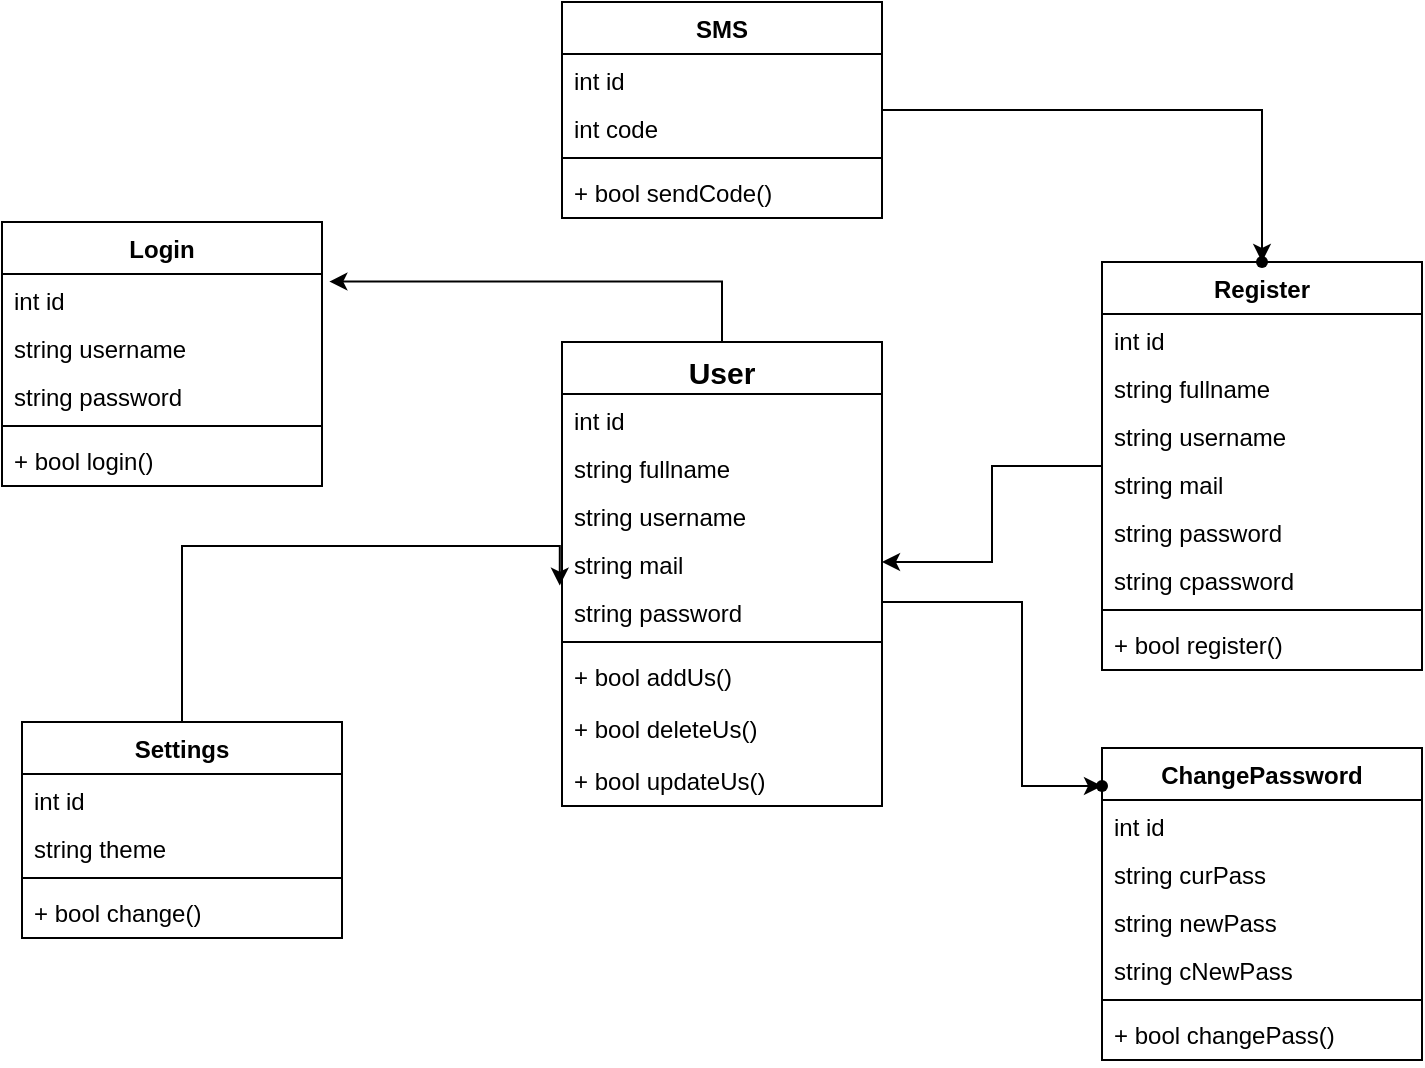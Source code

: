 <mxfile version="21.1.5" type="device">
  <diagram name="Sayfa -1" id="rF2oe_FiEieyp61tlmG1">
    <mxGraphModel dx="1235" dy="646" grid="1" gridSize="10" guides="1" tooltips="1" connect="1" arrows="1" fold="1" page="1" pageScale="1" pageWidth="827" pageHeight="1169" math="0" shadow="0">
      <root>
        <mxCell id="0" />
        <mxCell id="1" parent="0" />
        <mxCell id="bB4ITvg4hxlc1WvPtWNA-75" value="" style="edgeStyle=orthogonalEdgeStyle;rounded=0;orthogonalLoop=1;jettySize=auto;html=1;entryX=1.023;entryY=0.158;entryDx=0;entryDy=0;entryPerimeter=0;" edge="1" parent="1" source="bB4ITvg4hxlc1WvPtWNA-1" target="bB4ITvg4hxlc1WvPtWNA-37">
          <mxGeometry relative="1" as="geometry">
            <mxPoint x="240" y="296" as="targetPoint" />
          </mxGeometry>
        </mxCell>
        <mxCell id="bB4ITvg4hxlc1WvPtWNA-79" value="" style="edgeStyle=orthogonalEdgeStyle;rounded=0;orthogonalLoop=1;jettySize=auto;html=1;" edge="1" parent="1" source="bB4ITvg4hxlc1WvPtWNA-1" target="bB4ITvg4hxlc1WvPtWNA-78">
          <mxGeometry relative="1" as="geometry">
            <Array as="points">
              <mxPoint x="550" y="310" />
              <mxPoint x="550" y="402" />
            </Array>
          </mxGeometry>
        </mxCell>
        <mxCell id="bB4ITvg4hxlc1WvPtWNA-1" value="&lt;font style=&quot;font-size: 15px;&quot;&gt;User&lt;/font&gt;" style="swimlane;fontStyle=1;align=center;verticalAlign=top;childLayout=stackLayout;horizontal=1;startSize=26;horizontalStack=0;resizeParent=1;resizeParentMax=0;resizeLast=0;collapsible=1;marginBottom=0;whiteSpace=wrap;html=1;" vertex="1" parent="1">
          <mxGeometry x="320" y="180" width="160" height="232" as="geometry" />
        </mxCell>
        <mxCell id="bB4ITvg4hxlc1WvPtWNA-2" value="int id" style="text;strokeColor=none;fillColor=none;align=left;verticalAlign=top;spacingLeft=4;spacingRight=4;overflow=hidden;rotatable=0;points=[[0,0.5],[1,0.5]];portConstraint=eastwest;whiteSpace=wrap;html=1;" vertex="1" parent="bB4ITvg4hxlc1WvPtWNA-1">
          <mxGeometry y="26" width="160" height="24" as="geometry" />
        </mxCell>
        <mxCell id="bB4ITvg4hxlc1WvPtWNA-48" value="string fullname" style="text;strokeColor=none;fillColor=none;align=left;verticalAlign=top;spacingLeft=4;spacingRight=4;overflow=hidden;rotatable=0;points=[[0,0.5],[1,0.5]];portConstraint=eastwest;whiteSpace=wrap;html=1;" vertex="1" parent="bB4ITvg4hxlc1WvPtWNA-1">
          <mxGeometry y="50" width="160" height="24" as="geometry" />
        </mxCell>
        <mxCell id="bB4ITvg4hxlc1WvPtWNA-40" value="string username" style="text;strokeColor=none;fillColor=none;align=left;verticalAlign=top;spacingLeft=4;spacingRight=4;overflow=hidden;rotatable=0;points=[[0,0.5],[1,0.5]];portConstraint=eastwest;whiteSpace=wrap;html=1;" vertex="1" parent="bB4ITvg4hxlc1WvPtWNA-1">
          <mxGeometry y="74" width="160" height="24" as="geometry" />
        </mxCell>
        <mxCell id="bB4ITvg4hxlc1WvPtWNA-47" value="string mail&lt;br&gt;" style="text;strokeColor=none;fillColor=none;align=left;verticalAlign=top;spacingLeft=4;spacingRight=4;overflow=hidden;rotatable=0;points=[[0,0.5],[1,0.5]];portConstraint=eastwest;whiteSpace=wrap;html=1;" vertex="1" parent="bB4ITvg4hxlc1WvPtWNA-1">
          <mxGeometry y="98" width="160" height="24" as="geometry" />
        </mxCell>
        <mxCell id="bB4ITvg4hxlc1WvPtWNA-46" value="string password&lt;br&gt;" style="text;strokeColor=none;fillColor=none;align=left;verticalAlign=top;spacingLeft=4;spacingRight=4;overflow=hidden;rotatable=0;points=[[0,0.5],[1,0.5]];portConstraint=eastwest;whiteSpace=wrap;html=1;" vertex="1" parent="bB4ITvg4hxlc1WvPtWNA-1">
          <mxGeometry y="122" width="160" height="24" as="geometry" />
        </mxCell>
        <mxCell id="bB4ITvg4hxlc1WvPtWNA-3" value="" style="line;strokeWidth=1;fillColor=none;align=left;verticalAlign=middle;spacingTop=-1;spacingLeft=3;spacingRight=3;rotatable=0;labelPosition=right;points=[];portConstraint=eastwest;strokeColor=inherit;" vertex="1" parent="bB4ITvg4hxlc1WvPtWNA-1">
          <mxGeometry y="146" width="160" height="8" as="geometry" />
        </mxCell>
        <mxCell id="bB4ITvg4hxlc1WvPtWNA-81" value="+ bool addUs()" style="text;strokeColor=none;fillColor=none;align=left;verticalAlign=top;spacingLeft=4;spacingRight=4;overflow=hidden;rotatable=0;points=[[0,0.5],[1,0.5]];portConstraint=eastwest;whiteSpace=wrap;html=1;" vertex="1" parent="bB4ITvg4hxlc1WvPtWNA-1">
          <mxGeometry y="154" width="160" height="26" as="geometry" />
        </mxCell>
        <mxCell id="bB4ITvg4hxlc1WvPtWNA-53" value="+ bool deleteUs()" style="text;strokeColor=none;fillColor=none;align=left;verticalAlign=top;spacingLeft=4;spacingRight=4;overflow=hidden;rotatable=0;points=[[0,0.5],[1,0.5]];portConstraint=eastwest;whiteSpace=wrap;html=1;" vertex="1" parent="bB4ITvg4hxlc1WvPtWNA-1">
          <mxGeometry y="180" width="160" height="26" as="geometry" />
        </mxCell>
        <mxCell id="bB4ITvg4hxlc1WvPtWNA-51" value="+ bool updateUs()" style="text;strokeColor=none;fillColor=none;align=left;verticalAlign=top;spacingLeft=4;spacingRight=4;overflow=hidden;rotatable=0;points=[[0,0.5],[1,0.5]];portConstraint=eastwest;whiteSpace=wrap;html=1;" vertex="1" parent="bB4ITvg4hxlc1WvPtWNA-1">
          <mxGeometry y="206" width="160" height="26" as="geometry" />
        </mxCell>
        <mxCell id="bB4ITvg4hxlc1WvPtWNA-64" value="" style="edgeStyle=orthogonalEdgeStyle;rounded=0;orthogonalLoop=1;jettySize=auto;html=1;" edge="1" parent="1" source="bB4ITvg4hxlc1WvPtWNA-5" target="bB4ITvg4hxlc1WvPtWNA-47">
          <mxGeometry relative="1" as="geometry" />
        </mxCell>
        <mxCell id="bB4ITvg4hxlc1WvPtWNA-5" value="Register&lt;br&gt;" style="swimlane;fontStyle=1;align=center;verticalAlign=top;childLayout=stackLayout;horizontal=1;startSize=26;horizontalStack=0;resizeParent=1;resizeParentMax=0;resizeLast=0;collapsible=1;marginBottom=0;whiteSpace=wrap;html=1;" vertex="1" parent="1">
          <mxGeometry x="590" y="140" width="160" height="204" as="geometry" />
        </mxCell>
        <mxCell id="bB4ITvg4hxlc1WvPtWNA-17" value="int id" style="text;strokeColor=none;fillColor=none;align=left;verticalAlign=top;spacingLeft=4;spacingRight=4;overflow=hidden;rotatable=0;points=[[0,0.5],[1,0.5]];portConstraint=eastwest;whiteSpace=wrap;html=1;" vertex="1" parent="bB4ITvg4hxlc1WvPtWNA-5">
          <mxGeometry y="26" width="160" height="24" as="geometry" />
        </mxCell>
        <mxCell id="bB4ITvg4hxlc1WvPtWNA-45" value="string fullname" style="text;strokeColor=none;fillColor=none;align=left;verticalAlign=top;spacingLeft=4;spacingRight=4;overflow=hidden;rotatable=0;points=[[0,0.5],[1,0.5]];portConstraint=eastwest;whiteSpace=wrap;html=1;" vertex="1" parent="bB4ITvg4hxlc1WvPtWNA-5">
          <mxGeometry y="50" width="160" height="24" as="geometry" />
        </mxCell>
        <mxCell id="bB4ITvg4hxlc1WvPtWNA-41" value="string username" style="text;strokeColor=none;fillColor=none;align=left;verticalAlign=top;spacingLeft=4;spacingRight=4;overflow=hidden;rotatable=0;points=[[0,0.5],[1,0.5]];portConstraint=eastwest;whiteSpace=wrap;html=1;" vertex="1" parent="bB4ITvg4hxlc1WvPtWNA-5">
          <mxGeometry y="74" width="160" height="24" as="geometry" />
        </mxCell>
        <mxCell id="bB4ITvg4hxlc1WvPtWNA-43" value="string mail" style="text;strokeColor=none;fillColor=none;align=left;verticalAlign=top;spacingLeft=4;spacingRight=4;overflow=hidden;rotatable=0;points=[[0,0.5],[1,0.5]];portConstraint=eastwest;whiteSpace=wrap;html=1;" vertex="1" parent="bB4ITvg4hxlc1WvPtWNA-5">
          <mxGeometry y="98" width="160" height="24" as="geometry" />
        </mxCell>
        <mxCell id="bB4ITvg4hxlc1WvPtWNA-44" value="string password" style="text;strokeColor=none;fillColor=none;align=left;verticalAlign=top;spacingLeft=4;spacingRight=4;overflow=hidden;rotatable=0;points=[[0,0.5],[1,0.5]];portConstraint=eastwest;whiteSpace=wrap;html=1;" vertex="1" parent="bB4ITvg4hxlc1WvPtWNA-5">
          <mxGeometry y="122" width="160" height="24" as="geometry" />
        </mxCell>
        <mxCell id="bB4ITvg4hxlc1WvPtWNA-42" value="string cpassword" style="text;strokeColor=none;fillColor=none;align=left;verticalAlign=top;spacingLeft=4;spacingRight=4;overflow=hidden;rotatable=0;points=[[0,0.5],[1,0.5]];portConstraint=eastwest;whiteSpace=wrap;html=1;" vertex="1" parent="bB4ITvg4hxlc1WvPtWNA-5">
          <mxGeometry y="146" width="160" height="24" as="geometry" />
        </mxCell>
        <mxCell id="bB4ITvg4hxlc1WvPtWNA-7" value="" style="line;strokeWidth=1;fillColor=none;align=left;verticalAlign=middle;spacingTop=-1;spacingLeft=3;spacingRight=3;rotatable=0;labelPosition=right;points=[];portConstraint=eastwest;strokeColor=inherit;" vertex="1" parent="bB4ITvg4hxlc1WvPtWNA-5">
          <mxGeometry y="170" width="160" height="8" as="geometry" />
        </mxCell>
        <mxCell id="bB4ITvg4hxlc1WvPtWNA-8" value="+ bool register()" style="text;strokeColor=none;fillColor=none;align=left;verticalAlign=top;spacingLeft=4;spacingRight=4;overflow=hidden;rotatable=0;points=[[0,0.5],[1,0.5]];portConstraint=eastwest;whiteSpace=wrap;html=1;" vertex="1" parent="bB4ITvg4hxlc1WvPtWNA-5">
          <mxGeometry y="178" width="160" height="26" as="geometry" />
        </mxCell>
        <mxCell id="bB4ITvg4hxlc1WvPtWNA-13" value="ChangePassword&lt;br&gt;" style="swimlane;fontStyle=1;align=center;verticalAlign=top;childLayout=stackLayout;horizontal=1;startSize=26;horizontalStack=0;resizeParent=1;resizeParentMax=0;resizeLast=0;collapsible=1;marginBottom=0;whiteSpace=wrap;html=1;" vertex="1" parent="1">
          <mxGeometry x="590" y="383" width="160" height="156" as="geometry" />
        </mxCell>
        <mxCell id="bB4ITvg4hxlc1WvPtWNA-18" value="int id" style="text;strokeColor=none;fillColor=none;align=left;verticalAlign=top;spacingLeft=4;spacingRight=4;overflow=hidden;rotatable=0;points=[[0,0.5],[1,0.5]];portConstraint=eastwest;whiteSpace=wrap;html=1;" vertex="1" parent="bB4ITvg4hxlc1WvPtWNA-13">
          <mxGeometry y="26" width="160" height="24" as="geometry" />
        </mxCell>
        <mxCell id="bB4ITvg4hxlc1WvPtWNA-56" value="string curPass" style="text;strokeColor=none;fillColor=none;align=left;verticalAlign=top;spacingLeft=4;spacingRight=4;overflow=hidden;rotatable=0;points=[[0,0.5],[1,0.5]];portConstraint=eastwest;whiteSpace=wrap;html=1;" vertex="1" parent="bB4ITvg4hxlc1WvPtWNA-13">
          <mxGeometry y="50" width="160" height="24" as="geometry" />
        </mxCell>
        <mxCell id="bB4ITvg4hxlc1WvPtWNA-55" value="string newPass" style="text;strokeColor=none;fillColor=none;align=left;verticalAlign=top;spacingLeft=4;spacingRight=4;overflow=hidden;rotatable=0;points=[[0,0.5],[1,0.5]];portConstraint=eastwest;whiteSpace=wrap;html=1;" vertex="1" parent="bB4ITvg4hxlc1WvPtWNA-13">
          <mxGeometry y="74" width="160" height="24" as="geometry" />
        </mxCell>
        <mxCell id="bB4ITvg4hxlc1WvPtWNA-57" value="string cNewPass" style="text;strokeColor=none;fillColor=none;align=left;verticalAlign=top;spacingLeft=4;spacingRight=4;overflow=hidden;rotatable=0;points=[[0,0.5],[1,0.5]];portConstraint=eastwest;whiteSpace=wrap;html=1;" vertex="1" parent="bB4ITvg4hxlc1WvPtWNA-13">
          <mxGeometry y="98" width="160" height="24" as="geometry" />
        </mxCell>
        <mxCell id="bB4ITvg4hxlc1WvPtWNA-15" value="" style="line;strokeWidth=1;fillColor=none;align=left;verticalAlign=middle;spacingTop=-1;spacingLeft=3;spacingRight=3;rotatable=0;labelPosition=right;points=[];portConstraint=eastwest;strokeColor=inherit;" vertex="1" parent="bB4ITvg4hxlc1WvPtWNA-13">
          <mxGeometry y="122" width="160" height="8" as="geometry" />
        </mxCell>
        <mxCell id="bB4ITvg4hxlc1WvPtWNA-16" value="+ bool changePass()" style="text;strokeColor=none;fillColor=none;align=left;verticalAlign=top;spacingLeft=4;spacingRight=4;overflow=hidden;rotatable=0;points=[[0,0.5],[1,0.5]];portConstraint=eastwest;whiteSpace=wrap;html=1;" vertex="1" parent="bB4ITvg4hxlc1WvPtWNA-13">
          <mxGeometry y="130" width="160" height="26" as="geometry" />
        </mxCell>
        <mxCell id="bB4ITvg4hxlc1WvPtWNA-20" value="Login&lt;br&gt;" style="swimlane;fontStyle=1;align=center;verticalAlign=top;childLayout=stackLayout;horizontal=1;startSize=26;horizontalStack=0;resizeParent=1;resizeParentMax=0;resizeLast=0;collapsible=1;marginBottom=0;whiteSpace=wrap;html=1;" vertex="1" parent="1">
          <mxGeometry x="40" y="120" width="160" height="132" as="geometry" />
        </mxCell>
        <mxCell id="bB4ITvg4hxlc1WvPtWNA-37" value="int id" style="text;strokeColor=none;fillColor=none;align=left;verticalAlign=top;spacingLeft=4;spacingRight=4;overflow=hidden;rotatable=0;points=[[0,0.5],[1,0.5]];portConstraint=eastwest;whiteSpace=wrap;html=1;" vertex="1" parent="bB4ITvg4hxlc1WvPtWNA-20">
          <mxGeometry y="26" width="160" height="24" as="geometry" />
        </mxCell>
        <mxCell id="bB4ITvg4hxlc1WvPtWNA-39" value="string username" style="text;strokeColor=none;fillColor=none;align=left;verticalAlign=top;spacingLeft=4;spacingRight=4;overflow=hidden;rotatable=0;points=[[0,0.5],[1,0.5]];portConstraint=eastwest;whiteSpace=wrap;html=1;" vertex="1" parent="bB4ITvg4hxlc1WvPtWNA-20">
          <mxGeometry y="50" width="160" height="24" as="geometry" />
        </mxCell>
        <mxCell id="bB4ITvg4hxlc1WvPtWNA-49" value="string password" style="text;strokeColor=none;fillColor=none;align=left;verticalAlign=top;spacingLeft=4;spacingRight=4;overflow=hidden;rotatable=0;points=[[0,0.5],[1,0.5]];portConstraint=eastwest;whiteSpace=wrap;html=1;" vertex="1" parent="bB4ITvg4hxlc1WvPtWNA-20">
          <mxGeometry y="74" width="160" height="24" as="geometry" />
        </mxCell>
        <mxCell id="bB4ITvg4hxlc1WvPtWNA-22" value="" style="line;strokeWidth=1;fillColor=none;align=left;verticalAlign=middle;spacingTop=-1;spacingLeft=3;spacingRight=3;rotatable=0;labelPosition=right;points=[];portConstraint=eastwest;strokeColor=inherit;" vertex="1" parent="bB4ITvg4hxlc1WvPtWNA-20">
          <mxGeometry y="98" width="160" height="8" as="geometry" />
        </mxCell>
        <mxCell id="bB4ITvg4hxlc1WvPtWNA-23" value="+ bool login()" style="text;strokeColor=none;fillColor=none;align=left;verticalAlign=top;spacingLeft=4;spacingRight=4;overflow=hidden;rotatable=0;points=[[0,0.5],[1,0.5]];portConstraint=eastwest;whiteSpace=wrap;html=1;" vertex="1" parent="bB4ITvg4hxlc1WvPtWNA-20">
          <mxGeometry y="106" width="160" height="26" as="geometry" />
        </mxCell>
        <mxCell id="bB4ITvg4hxlc1WvPtWNA-80" value="" style="edgeStyle=orthogonalEdgeStyle;rounded=0;orthogonalLoop=1;jettySize=auto;html=1;entryX=-0.007;entryY=-0.008;entryDx=0;entryDy=0;entryPerimeter=0;" edge="1" parent="1" source="bB4ITvg4hxlc1WvPtWNA-24" target="bB4ITvg4hxlc1WvPtWNA-46">
          <mxGeometry relative="1" as="geometry">
            <mxPoint x="300" y="320" as="targetPoint" />
          </mxGeometry>
        </mxCell>
        <mxCell id="bB4ITvg4hxlc1WvPtWNA-24" value="Settings&lt;br&gt;" style="swimlane;fontStyle=1;align=center;verticalAlign=top;childLayout=stackLayout;horizontal=1;startSize=26;horizontalStack=0;resizeParent=1;resizeParentMax=0;resizeLast=0;collapsible=1;marginBottom=0;whiteSpace=wrap;html=1;" vertex="1" parent="1">
          <mxGeometry x="50" y="370" width="160" height="108" as="geometry" />
        </mxCell>
        <mxCell id="bB4ITvg4hxlc1WvPtWNA-38" value="int id" style="text;strokeColor=none;fillColor=none;align=left;verticalAlign=top;spacingLeft=4;spacingRight=4;overflow=hidden;rotatable=0;points=[[0,0.5],[1,0.5]];portConstraint=eastwest;whiteSpace=wrap;html=1;" vertex="1" parent="bB4ITvg4hxlc1WvPtWNA-24">
          <mxGeometry y="26" width="160" height="24" as="geometry" />
        </mxCell>
        <mxCell id="bB4ITvg4hxlc1WvPtWNA-58" value="string theme" style="text;strokeColor=none;fillColor=none;align=left;verticalAlign=top;spacingLeft=4;spacingRight=4;overflow=hidden;rotatable=0;points=[[0,0.5],[1,0.5]];portConstraint=eastwest;whiteSpace=wrap;html=1;" vertex="1" parent="bB4ITvg4hxlc1WvPtWNA-24">
          <mxGeometry y="50" width="160" height="24" as="geometry" />
        </mxCell>
        <mxCell id="bB4ITvg4hxlc1WvPtWNA-26" value="" style="line;strokeWidth=1;fillColor=none;align=left;verticalAlign=middle;spacingTop=-1;spacingLeft=3;spacingRight=3;rotatable=0;labelPosition=right;points=[];portConstraint=eastwest;strokeColor=inherit;" vertex="1" parent="bB4ITvg4hxlc1WvPtWNA-24">
          <mxGeometry y="74" width="160" height="8" as="geometry" />
        </mxCell>
        <mxCell id="bB4ITvg4hxlc1WvPtWNA-27" value="+ bool change()" style="text;strokeColor=none;fillColor=none;align=left;verticalAlign=top;spacingLeft=4;spacingRight=4;overflow=hidden;rotatable=0;points=[[0,0.5],[1,0.5]];portConstraint=eastwest;whiteSpace=wrap;html=1;" vertex="1" parent="bB4ITvg4hxlc1WvPtWNA-24">
          <mxGeometry y="82" width="160" height="26" as="geometry" />
        </mxCell>
        <mxCell id="bB4ITvg4hxlc1WvPtWNA-77" value="" style="edgeStyle=orthogonalEdgeStyle;rounded=0;orthogonalLoop=1;jettySize=auto;html=1;" edge="1" parent="1" source="bB4ITvg4hxlc1WvPtWNA-28" target="bB4ITvg4hxlc1WvPtWNA-76">
          <mxGeometry relative="1" as="geometry" />
        </mxCell>
        <mxCell id="bB4ITvg4hxlc1WvPtWNA-28" value="SMS&lt;br&gt;" style="swimlane;fontStyle=1;align=center;verticalAlign=top;childLayout=stackLayout;horizontal=1;startSize=26;horizontalStack=0;resizeParent=1;resizeParentMax=0;resizeLast=0;collapsible=1;marginBottom=0;whiteSpace=wrap;html=1;" vertex="1" parent="1">
          <mxGeometry x="320" y="10" width="160" height="108" as="geometry" />
        </mxCell>
        <mxCell id="bB4ITvg4hxlc1WvPtWNA-36" value="int id" style="text;strokeColor=none;fillColor=none;align=left;verticalAlign=top;spacingLeft=4;spacingRight=4;overflow=hidden;rotatable=0;points=[[0,0.5],[1,0.5]];portConstraint=eastwest;whiteSpace=wrap;html=1;" vertex="1" parent="bB4ITvg4hxlc1WvPtWNA-28">
          <mxGeometry y="26" width="160" height="24" as="geometry" />
        </mxCell>
        <mxCell id="bB4ITvg4hxlc1WvPtWNA-50" value="int code" style="text;strokeColor=none;fillColor=none;align=left;verticalAlign=top;spacingLeft=4;spacingRight=4;overflow=hidden;rotatable=0;points=[[0,0.5],[1,0.5]];portConstraint=eastwest;whiteSpace=wrap;html=1;" vertex="1" parent="bB4ITvg4hxlc1WvPtWNA-28">
          <mxGeometry y="50" width="160" height="24" as="geometry" />
        </mxCell>
        <mxCell id="bB4ITvg4hxlc1WvPtWNA-30" value="" style="line;strokeWidth=1;fillColor=none;align=left;verticalAlign=middle;spacingTop=-1;spacingLeft=3;spacingRight=3;rotatable=0;labelPosition=right;points=[];portConstraint=eastwest;strokeColor=inherit;" vertex="1" parent="bB4ITvg4hxlc1WvPtWNA-28">
          <mxGeometry y="74" width="160" height="8" as="geometry" />
        </mxCell>
        <mxCell id="bB4ITvg4hxlc1WvPtWNA-31" value="+ bool sendCode()" style="text;strokeColor=none;fillColor=none;align=left;verticalAlign=top;spacingLeft=4;spacingRight=4;overflow=hidden;rotatable=0;points=[[0,0.5],[1,0.5]];portConstraint=eastwest;whiteSpace=wrap;html=1;" vertex="1" parent="bB4ITvg4hxlc1WvPtWNA-28">
          <mxGeometry y="82" width="160" height="26" as="geometry" />
        </mxCell>
        <mxCell id="bB4ITvg4hxlc1WvPtWNA-76" value="" style="shape=waypoint;sketch=0;size=6;pointerEvents=1;points=[];fillColor=default;resizable=0;rotatable=0;perimeter=centerPerimeter;snapToPoint=1;verticalAlign=top;fontStyle=1;startSize=26;" vertex="1" parent="1">
          <mxGeometry x="660" y="130" width="20" height="20" as="geometry" />
        </mxCell>
        <mxCell id="bB4ITvg4hxlc1WvPtWNA-78" value="" style="shape=waypoint;sketch=0;size=6;pointerEvents=1;points=[];fillColor=default;resizable=0;rotatable=0;perimeter=centerPerimeter;snapToPoint=1;verticalAlign=top;fontStyle=1;startSize=26;" vertex="1" parent="1">
          <mxGeometry x="510" y="392" width="160" height="20" as="geometry" />
        </mxCell>
      </root>
    </mxGraphModel>
  </diagram>
</mxfile>
